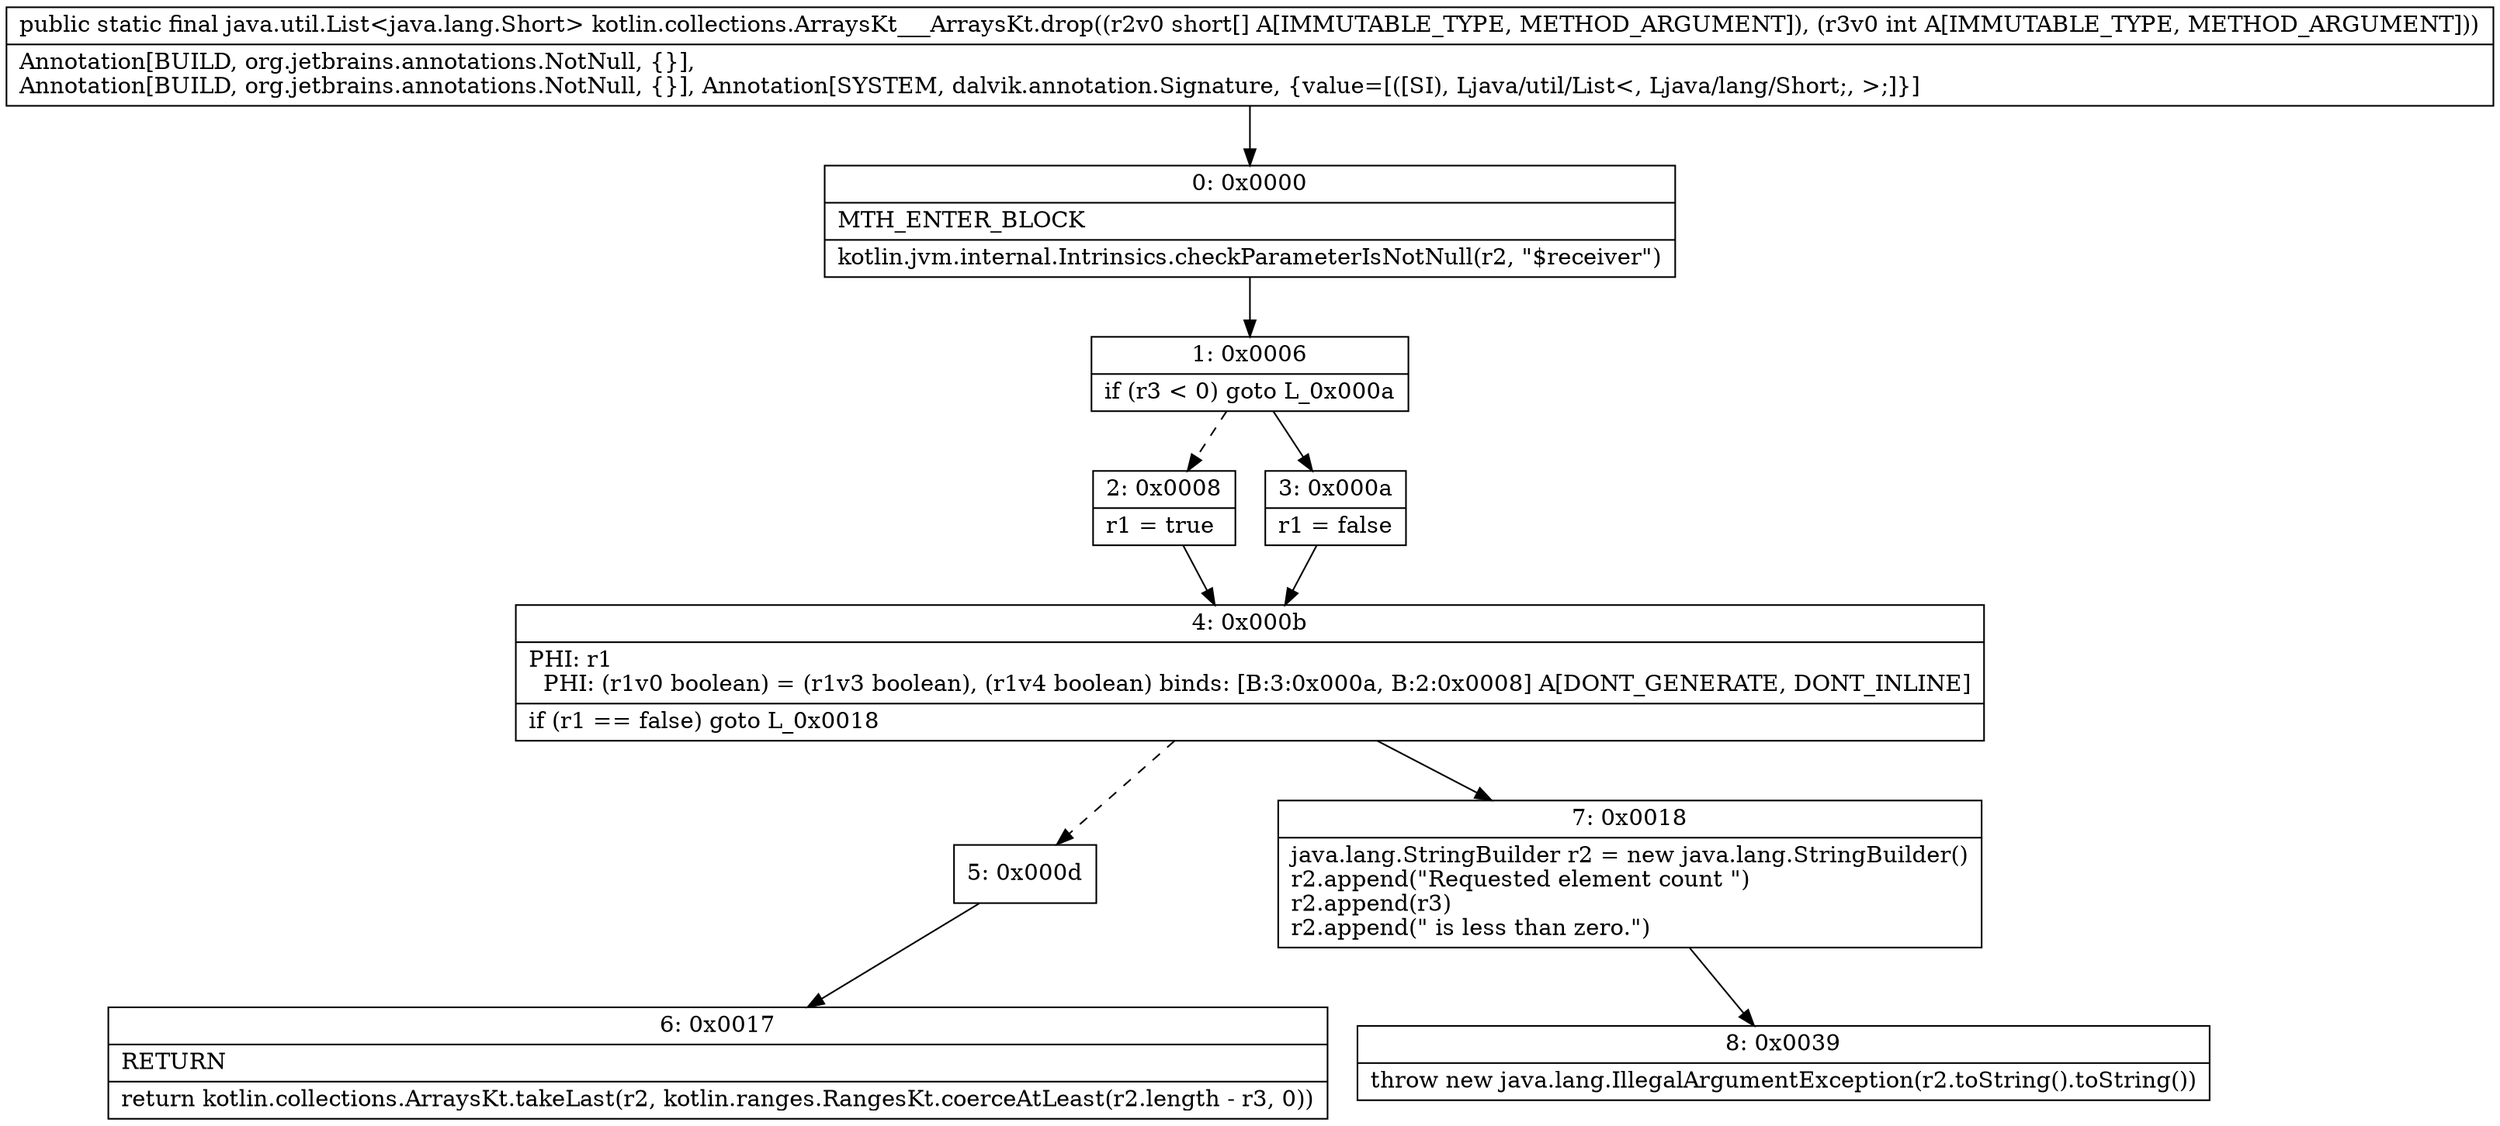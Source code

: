 digraph "CFG forkotlin.collections.ArraysKt___ArraysKt.drop([SI)Ljava\/util\/List;" {
Node_0 [shape=record,label="{0\:\ 0x0000|MTH_ENTER_BLOCK\l|kotlin.jvm.internal.Intrinsics.checkParameterIsNotNull(r2, \"$receiver\")\l}"];
Node_1 [shape=record,label="{1\:\ 0x0006|if (r3 \< 0) goto L_0x000a\l}"];
Node_2 [shape=record,label="{2\:\ 0x0008|r1 = true\l}"];
Node_3 [shape=record,label="{3\:\ 0x000a|r1 = false\l}"];
Node_4 [shape=record,label="{4\:\ 0x000b|PHI: r1 \l  PHI: (r1v0 boolean) = (r1v3 boolean), (r1v4 boolean) binds: [B:3:0x000a, B:2:0x0008] A[DONT_GENERATE, DONT_INLINE]\l|if (r1 == false) goto L_0x0018\l}"];
Node_5 [shape=record,label="{5\:\ 0x000d}"];
Node_6 [shape=record,label="{6\:\ 0x0017|RETURN\l|return kotlin.collections.ArraysKt.takeLast(r2, kotlin.ranges.RangesKt.coerceAtLeast(r2.length \- r3, 0))\l}"];
Node_7 [shape=record,label="{7\:\ 0x0018|java.lang.StringBuilder r2 = new java.lang.StringBuilder()\lr2.append(\"Requested element count \")\lr2.append(r3)\lr2.append(\" is less than zero.\")\l}"];
Node_8 [shape=record,label="{8\:\ 0x0039|throw new java.lang.IllegalArgumentException(r2.toString().toString())\l}"];
MethodNode[shape=record,label="{public static final java.util.List\<java.lang.Short\> kotlin.collections.ArraysKt___ArraysKt.drop((r2v0 short[] A[IMMUTABLE_TYPE, METHOD_ARGUMENT]), (r3v0 int A[IMMUTABLE_TYPE, METHOD_ARGUMENT]))  | Annotation[BUILD, org.jetbrains.annotations.NotNull, \{\}], \lAnnotation[BUILD, org.jetbrains.annotations.NotNull, \{\}], Annotation[SYSTEM, dalvik.annotation.Signature, \{value=[([SI), Ljava\/util\/List\<, Ljava\/lang\/Short;, \>;]\}]\l}"];
MethodNode -> Node_0;
Node_0 -> Node_1;
Node_1 -> Node_2[style=dashed];
Node_1 -> Node_3;
Node_2 -> Node_4;
Node_3 -> Node_4;
Node_4 -> Node_5[style=dashed];
Node_4 -> Node_7;
Node_5 -> Node_6;
Node_7 -> Node_8;
}

